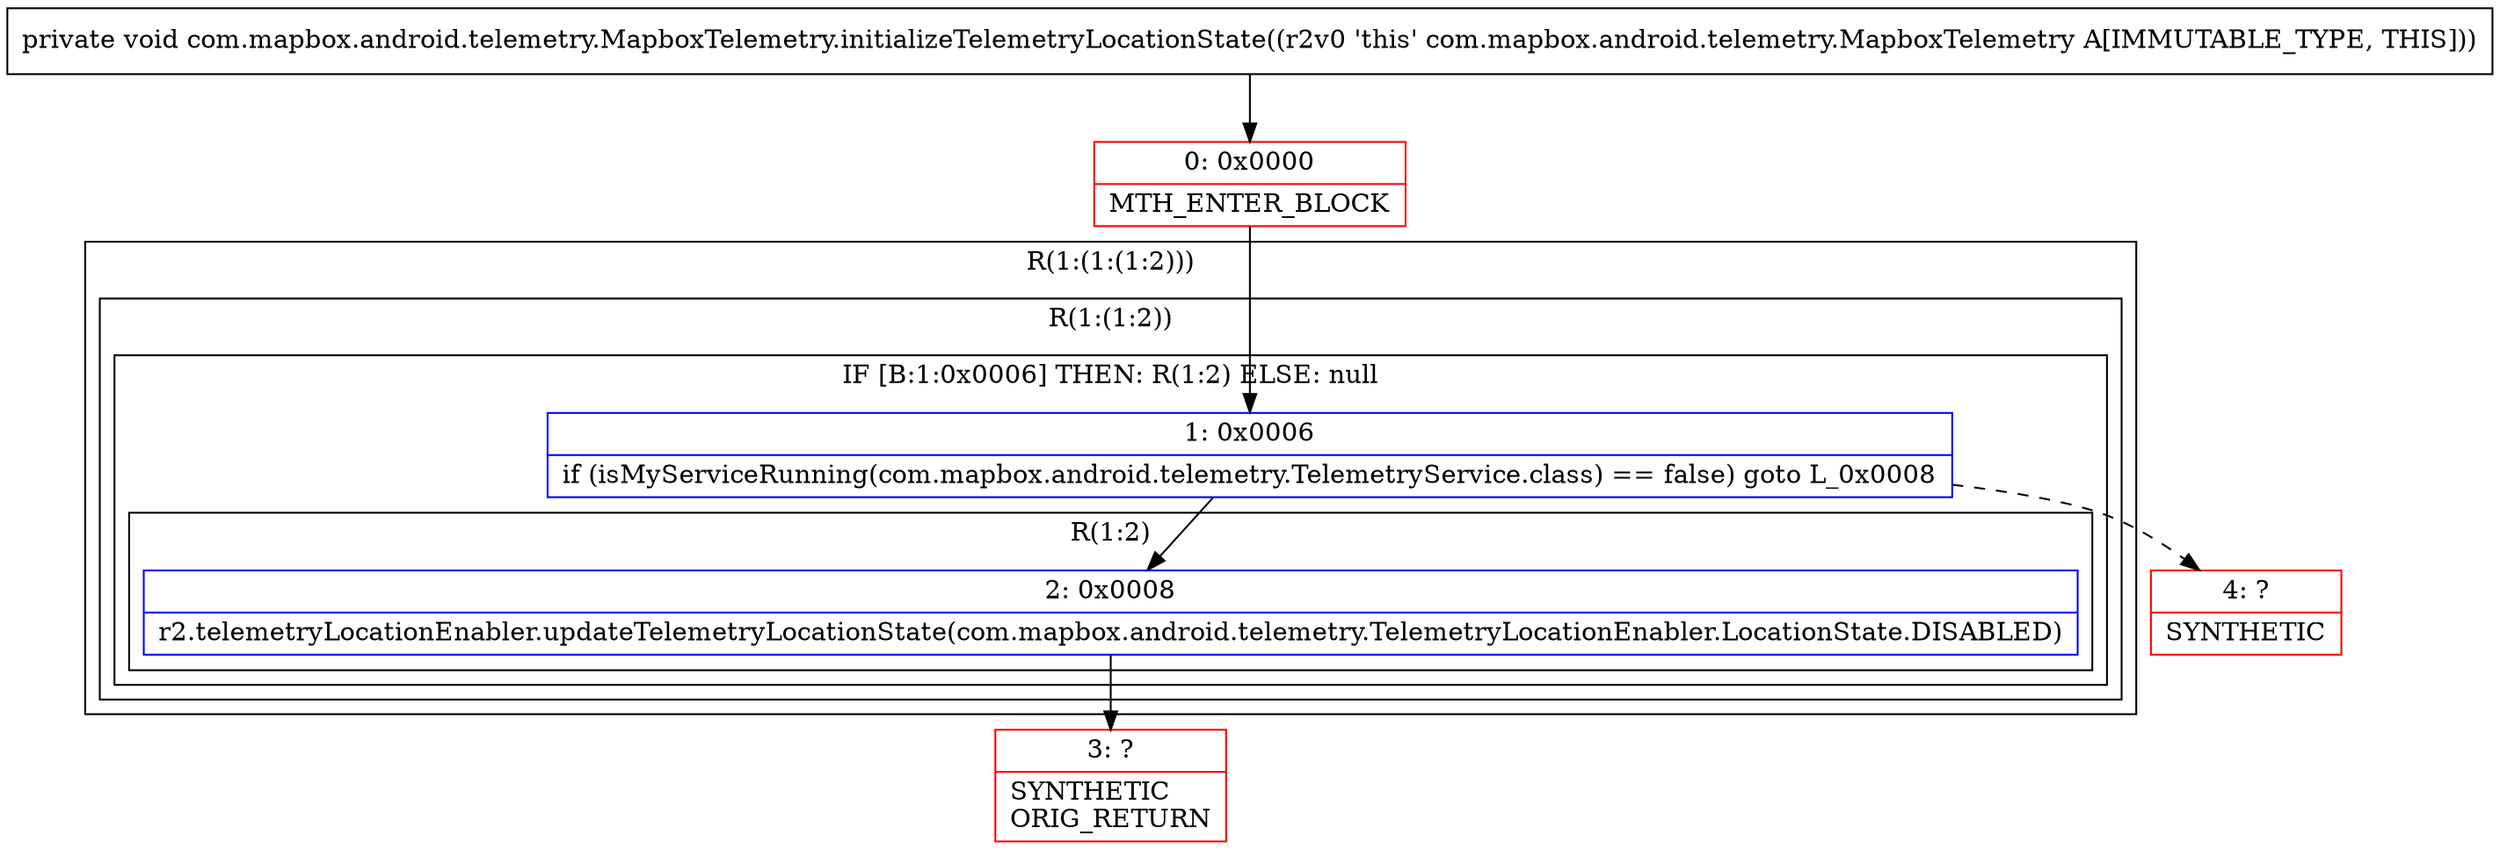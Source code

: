 digraph "CFG forcom.mapbox.android.telemetry.MapboxTelemetry.initializeTelemetryLocationState()V" {
subgraph cluster_Region_476867576 {
label = "R(1:(1:(1:2)))";
node [shape=record,color=blue];
subgraph cluster_Region_1380301682 {
label = "R(1:(1:2))";
node [shape=record,color=blue];
subgraph cluster_IfRegion_82002045 {
label = "IF [B:1:0x0006] THEN: R(1:2) ELSE: null";
node [shape=record,color=blue];
Node_1 [shape=record,label="{1\:\ 0x0006|if (isMyServiceRunning(com.mapbox.android.telemetry.TelemetryService.class) == false) goto L_0x0008\l}"];
subgraph cluster_Region_526774279 {
label = "R(1:2)";
node [shape=record,color=blue];
Node_2 [shape=record,label="{2\:\ 0x0008|r2.telemetryLocationEnabler.updateTelemetryLocationState(com.mapbox.android.telemetry.TelemetryLocationEnabler.LocationState.DISABLED)\l}"];
}
}
}
}
Node_0 [shape=record,color=red,label="{0\:\ 0x0000|MTH_ENTER_BLOCK\l}"];
Node_3 [shape=record,color=red,label="{3\:\ ?|SYNTHETIC\lORIG_RETURN\l}"];
Node_4 [shape=record,color=red,label="{4\:\ ?|SYNTHETIC\l}"];
MethodNode[shape=record,label="{private void com.mapbox.android.telemetry.MapboxTelemetry.initializeTelemetryLocationState((r2v0 'this' com.mapbox.android.telemetry.MapboxTelemetry A[IMMUTABLE_TYPE, THIS])) }"];
MethodNode -> Node_0;
Node_1 -> Node_2;
Node_1 -> Node_4[style=dashed];
Node_2 -> Node_3;
Node_0 -> Node_1;
}

